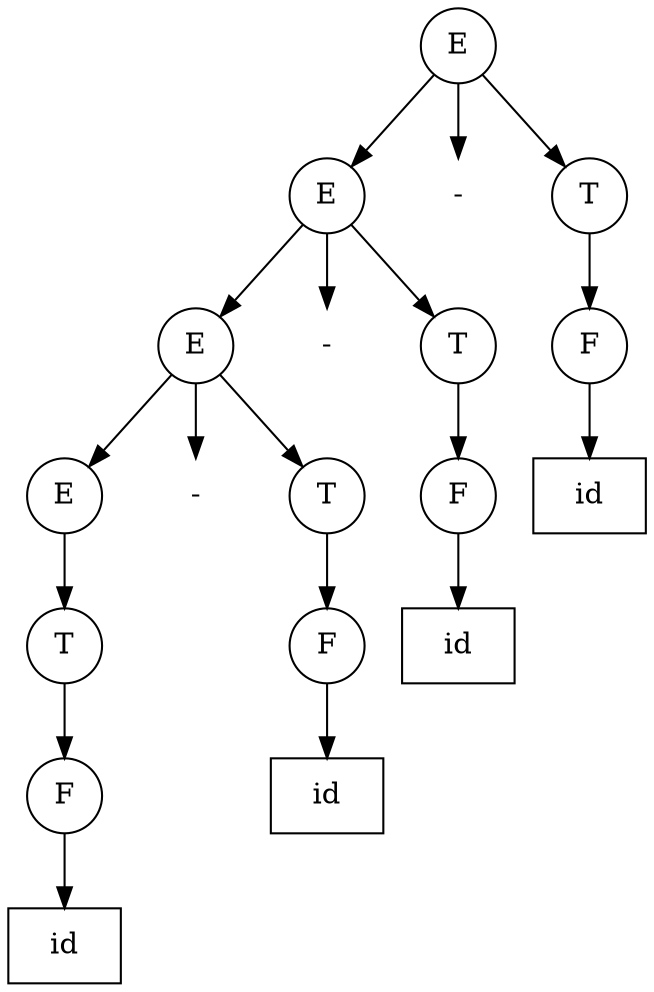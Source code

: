digraph ParseTree {
    rankdir=TB;
    node [shape=circle];

    E0 [label="E"];
    E1 [label="E"];
    E2 [label="E"];
    E3 [label="E"];
    op1 [label="-", shape=plaintext];
    T1 [label="T"];
    op2 [label="-", shape=plaintext];
    T2 [label="T"];
    op3 [label="-", shape=plaintext];
    T3 [label="T"];
    T4 [label="T"];
    F1 [label="F"];
    F2 [label="F"];
    F3 [label="F"];
    F4 [label="F"];
    id1 [label="id", shape=box];
    id2 [label="id", shape=box];
    id3 [label="id", shape=box];
    id4 [label="id", shape=box];


    # Expanding leftmost E first
    E0 -> E1;
    E0 -> op1
    E0 -> T1;
    E1 -> E2;
    E1 -> op2;
    E1 -> T2;
    E2 -> E3;
    E2 -> op3;
    E2 -> T3;
    E3 -> T4;
    
    # Expanding T into F
    T1 -> F1;
    T2 -> F2;
    T3 -> F3;
    T4 -> F4;
    
    # Final replacements
    F1 -> id1;
    F2 -> id2;
    F3 -> id3;
    F4 -> id4;
}
